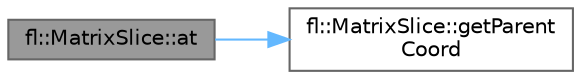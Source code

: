 digraph "fl::MatrixSlice::at"
{
 // INTERACTIVE_SVG=YES
 // LATEX_PDF_SIZE
  bgcolor="transparent";
  edge [fontname=Helvetica,fontsize=10,labelfontname=Helvetica,labelfontsize=10];
  node [fontname=Helvetica,fontsize=10,shape=box,height=0.2,width=0.4];
  rankdir="LR";
  Node1 [id="Node000001",label="fl::MatrixSlice::at",height=0.2,width=0.4,color="gray40", fillcolor="grey60", style="filled", fontcolor="black",tooltip=" "];
  Node1 -> Node2 [id="edge1_Node000001_Node000002",color="steelblue1",style="solid",tooltip=" "];
  Node2 [id="Node000002",label="fl::MatrixSlice::getParent\lCoord",height=0.2,width=0.4,color="grey40", fillcolor="white", style="filled",URL="$d6/da3/classfl_1_1_matrix_slice_a87ae623f6cc8c3a58187b724ba6b21c7.html#a87ae623f6cc8c3a58187b724ba6b21c7",tooltip=" "];
}
